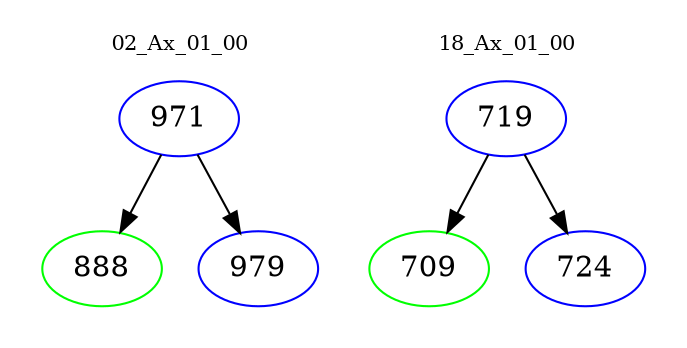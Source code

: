 digraph{
subgraph cluster_0 {
color = white
label = "02_Ax_01_00";
fontsize=10;
T0_971 [label="971", color="blue"]
T0_971 -> T0_888 [color="black"]
T0_888 [label="888", color="green"]
T0_971 -> T0_979 [color="black"]
T0_979 [label="979", color="blue"]
}
subgraph cluster_1 {
color = white
label = "18_Ax_01_00";
fontsize=10;
T1_719 [label="719", color="blue"]
T1_719 -> T1_709 [color="black"]
T1_709 [label="709", color="green"]
T1_719 -> T1_724 [color="black"]
T1_724 [label="724", color="blue"]
}
}

